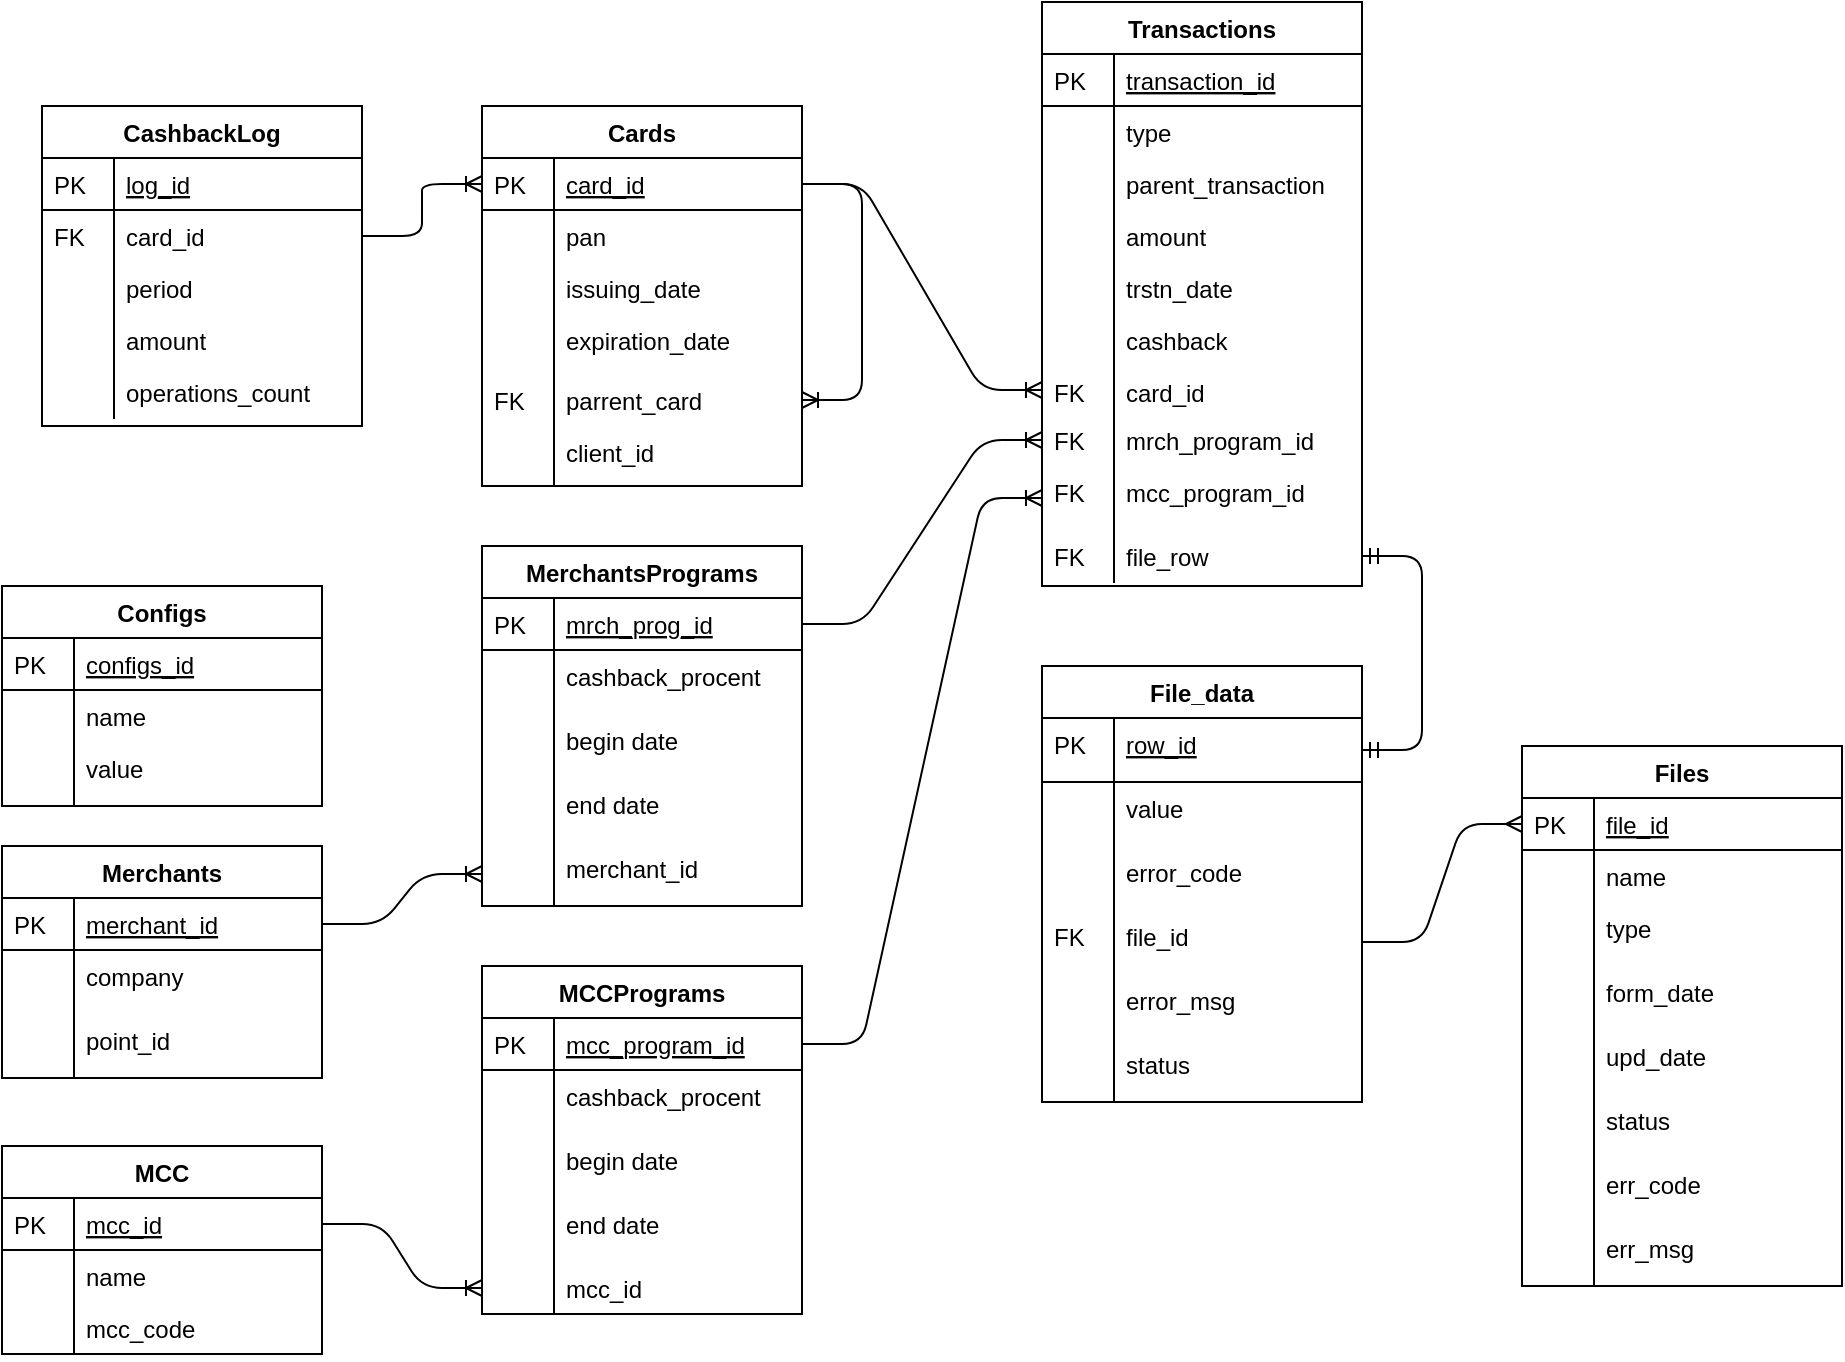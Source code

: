<mxfile version="12.6.5" type="device"><diagram id="C5RBs43oDa-KdzZeNtuy" name="Page-1"><mxGraphModel dx="868" dy="510" grid="1" gridSize="10" guides="1" tooltips="1" connect="1" arrows="1" fold="1" page="1" pageScale="1" pageWidth="827" pageHeight="1169" math="0" shadow="0"><root><mxCell id="WIyWlLk6GJQsqaUBKTNV-0"/><mxCell id="WIyWlLk6GJQsqaUBKTNV-1" parent="WIyWlLk6GJQsqaUBKTNV-0"/><mxCell id="gEONEo4v_R8GMFV86yRh-58" value="" style="edgeStyle=entityRelationEdgeStyle;fontSize=12;html=1;endArrow=ERoneToMany;exitX=1;exitY=0.5;exitDx=0;exitDy=0;entryX=0;entryY=0.5;entryDx=0;entryDy=0;" parent="WIyWlLk6GJQsqaUBKTNV-1" source="zkfFHV4jXpPFQw0GAbJ--57" target="gEONEo4v_R8GMFV86yRh-26" edge="1"><mxGeometry width="100" height="100" relative="1" as="geometry"><mxPoint x="570" y="620" as="sourcePoint"/><mxPoint x="610" y="460" as="targetPoint"/></mxGeometry></mxCell><mxCell id="gEONEo4v_R8GMFV86yRh-15" value="Transactions" style="swimlane;fontStyle=1;childLayout=stackLayout;horizontal=1;startSize=26;horizontalStack=0;resizeParent=1;resizeLast=0;collapsible=1;marginBottom=0;rounded=0;shadow=0;strokeWidth=1;" parent="WIyWlLk6GJQsqaUBKTNV-1" vertex="1"><mxGeometry x="520" y="188" width="160" height="292" as="geometry"><mxRectangle x="20" y="80" width="160" height="26" as="alternateBounds"/></mxGeometry></mxCell><mxCell id="gEONEo4v_R8GMFV86yRh-16" value="transaction_id" style="shape=partialRectangle;top=0;left=0;right=0;bottom=1;align=left;verticalAlign=top;fillColor=none;spacingLeft=40;spacingRight=4;overflow=hidden;rotatable=0;points=[[0,0.5],[1,0.5]];portConstraint=eastwest;dropTarget=0;rounded=0;shadow=0;strokeWidth=1;fontStyle=4" parent="gEONEo4v_R8GMFV86yRh-15" vertex="1"><mxGeometry y="26" width="160" height="26" as="geometry"/></mxCell><mxCell id="gEONEo4v_R8GMFV86yRh-17" value="PK" style="shape=partialRectangle;top=0;left=0;bottom=0;fillColor=none;align=left;verticalAlign=top;spacingLeft=4;spacingRight=4;overflow=hidden;rotatable=0;points=[];portConstraint=eastwest;part=1;" parent="gEONEo4v_R8GMFV86yRh-16" vertex="1" connectable="0"><mxGeometry width="36" height="26" as="geometry"/></mxCell><mxCell id="gEONEo4v_R8GMFV86yRh-20" value="type" style="shape=partialRectangle;top=0;left=0;right=0;bottom=0;align=left;verticalAlign=top;fillColor=none;spacingLeft=40;spacingRight=4;overflow=hidden;rotatable=0;points=[[0,0.5],[1,0.5]];portConstraint=eastwest;dropTarget=0;rounded=0;shadow=0;strokeWidth=1;" parent="gEONEo4v_R8GMFV86yRh-15" vertex="1"><mxGeometry y="52" width="160" height="26" as="geometry"/></mxCell><mxCell id="gEONEo4v_R8GMFV86yRh-21" value="" style="shape=partialRectangle;top=0;left=0;bottom=0;fillColor=none;align=left;verticalAlign=top;spacingLeft=4;spacingRight=4;overflow=hidden;rotatable=0;points=[];portConstraint=eastwest;part=1;" parent="gEONEo4v_R8GMFV86yRh-20" vertex="1" connectable="0"><mxGeometry width="36" height="26" as="geometry"/></mxCell><mxCell id="P6a0DR1xNU0cWW9KF5cL-7" value="parent_transaction" style="shape=partialRectangle;top=0;left=0;right=0;bottom=0;align=left;verticalAlign=top;fillColor=none;spacingLeft=40;spacingRight=4;overflow=hidden;rotatable=0;points=[[0,0.5],[1,0.5]];portConstraint=eastwest;dropTarget=0;rounded=0;shadow=0;strokeWidth=1;" parent="gEONEo4v_R8GMFV86yRh-15" vertex="1"><mxGeometry y="78" width="160" height="26" as="geometry"/></mxCell><mxCell id="P6a0DR1xNU0cWW9KF5cL-8" value="" style="shape=partialRectangle;top=0;left=0;bottom=0;fillColor=none;align=left;verticalAlign=top;spacingLeft=4;spacingRight=4;overflow=hidden;rotatable=0;points=[];portConstraint=eastwest;part=1;" parent="P6a0DR1xNU0cWW9KF5cL-7" vertex="1" connectable="0"><mxGeometry width="36" height="26" as="geometry"/></mxCell><mxCell id="P6a0DR1xNU0cWW9KF5cL-3" value="amount" style="shape=partialRectangle;top=0;left=0;right=0;bottom=0;align=left;verticalAlign=top;fillColor=none;spacingLeft=40;spacingRight=4;overflow=hidden;rotatable=0;points=[[0,0.5],[1,0.5]];portConstraint=eastwest;dropTarget=0;rounded=0;shadow=0;strokeWidth=1;" parent="gEONEo4v_R8GMFV86yRh-15" vertex="1"><mxGeometry y="104" width="160" height="26" as="geometry"/></mxCell><mxCell id="P6a0DR1xNU0cWW9KF5cL-4" value="" style="shape=partialRectangle;top=0;left=0;bottom=0;fillColor=none;align=left;verticalAlign=top;spacingLeft=4;spacingRight=4;overflow=hidden;rotatable=0;points=[];portConstraint=eastwest;part=1;" parent="P6a0DR1xNU0cWW9KF5cL-3" vertex="1" connectable="0"><mxGeometry width="36" height="26" as="geometry"/></mxCell><mxCell id="gEONEo4v_R8GMFV86yRh-24" value="trstn_date" style="shape=partialRectangle;top=0;left=0;right=0;bottom=0;align=left;verticalAlign=top;fillColor=none;spacingLeft=40;spacingRight=4;overflow=hidden;rotatable=0;points=[[0,0.5],[1,0.5]];portConstraint=eastwest;dropTarget=0;rounded=0;shadow=0;strokeWidth=1;" parent="gEONEo4v_R8GMFV86yRh-15" vertex="1"><mxGeometry y="130" width="160" height="26" as="geometry"/></mxCell><mxCell id="gEONEo4v_R8GMFV86yRh-25" value="" style="shape=partialRectangle;top=0;left=0;bottom=0;fillColor=none;align=left;verticalAlign=top;spacingLeft=4;spacingRight=4;overflow=hidden;rotatable=0;points=[];portConstraint=eastwest;part=1;" parent="gEONEo4v_R8GMFV86yRh-24" vertex="1" connectable="0"><mxGeometry width="36" height="26" as="geometry"/></mxCell><mxCell id="1_ylESjSprIr4D5cZhgV-0" value="cashback" style="shape=partialRectangle;top=0;left=0;right=0;bottom=0;align=left;verticalAlign=top;fillColor=none;spacingLeft=40;spacingRight=4;overflow=hidden;rotatable=0;points=[[0,0.5],[1,0.5]];portConstraint=eastwest;dropTarget=0;rounded=0;shadow=0;strokeWidth=1;" parent="gEONEo4v_R8GMFV86yRh-15" vertex="1"><mxGeometry y="156" width="160" height="26" as="geometry"/></mxCell><mxCell id="1_ylESjSprIr4D5cZhgV-1" value="" style="shape=partialRectangle;top=0;left=0;bottom=0;fillColor=none;align=left;verticalAlign=top;spacingLeft=4;spacingRight=4;overflow=hidden;rotatable=0;points=[];portConstraint=eastwest;part=1;" parent="1_ylESjSprIr4D5cZhgV-0" vertex="1" connectable="0"><mxGeometry width="36" height="26" as="geometry"/></mxCell><mxCell id="gEONEo4v_R8GMFV86yRh-26" value="card_id" style="shape=partialRectangle;top=0;left=0;right=0;bottom=0;align=left;verticalAlign=top;fillColor=none;spacingLeft=40;spacingRight=4;overflow=hidden;rotatable=0;points=[[0,0.5],[1,0.5]];portConstraint=eastwest;dropTarget=0;rounded=0;shadow=0;strokeWidth=1;" parent="gEONEo4v_R8GMFV86yRh-15" vertex="1"><mxGeometry y="182" width="160" height="24" as="geometry"/></mxCell><mxCell id="gEONEo4v_R8GMFV86yRh-27" value="FK" style="shape=partialRectangle;top=0;left=0;bottom=0;fillColor=none;align=left;verticalAlign=top;spacingLeft=4;spacingRight=4;overflow=hidden;rotatable=0;points=[];portConstraint=eastwest;part=1;" parent="gEONEo4v_R8GMFV86yRh-26" vertex="1" connectable="0"><mxGeometry width="36" height="24" as="geometry"/></mxCell><mxCell id="0Up27arB0vdvBi7z19CJ-59" value="mrch_program_id" style="shape=partialRectangle;top=0;left=0;right=0;bottom=0;align=left;verticalAlign=top;fillColor=none;spacingLeft=40;spacingRight=4;overflow=hidden;rotatable=0;points=[[0,0.5],[1,0.5]];portConstraint=eastwest;dropTarget=0;rounded=0;shadow=0;strokeWidth=1;" parent="gEONEo4v_R8GMFV86yRh-15" vertex="1"><mxGeometry y="206" width="160" height="26" as="geometry"/></mxCell><mxCell id="0Up27arB0vdvBi7z19CJ-60" value="FK" style="shape=partialRectangle;top=0;left=0;bottom=0;fillColor=none;align=left;verticalAlign=top;spacingLeft=4;spacingRight=4;overflow=hidden;rotatable=0;points=[];portConstraint=eastwest;part=1;" parent="0Up27arB0vdvBi7z19CJ-59" vertex="1" connectable="0"><mxGeometry width="36" height="26" as="geometry"/></mxCell><mxCell id="0Up27arB0vdvBi7z19CJ-61" value="mcc_program_id" style="shape=partialRectangle;top=0;left=0;right=0;bottom=0;align=left;verticalAlign=top;fillColor=none;spacingLeft=40;spacingRight=4;overflow=hidden;rotatable=0;points=[[0,0.5],[1,0.5]];portConstraint=eastwest;dropTarget=0;rounded=0;shadow=0;strokeWidth=1;" parent="gEONEo4v_R8GMFV86yRh-15" vertex="1"><mxGeometry y="232" width="160" height="32" as="geometry"/></mxCell><mxCell id="0Up27arB0vdvBi7z19CJ-62" value="FK" style="shape=partialRectangle;top=0;left=0;bottom=0;fillColor=none;align=left;verticalAlign=top;spacingLeft=4;spacingRight=4;overflow=hidden;rotatable=0;points=[];portConstraint=eastwest;part=1;" parent="0Up27arB0vdvBi7z19CJ-61" vertex="1" connectable="0"><mxGeometry width="36" height="32.0" as="geometry"/></mxCell><mxCell id="Ptuxsa6MDqTzqSJU3Ab3-44" value="file_row" style="shape=partialRectangle;top=0;left=0;right=0;bottom=0;align=left;verticalAlign=top;fillColor=none;spacingLeft=40;spacingRight=4;overflow=hidden;rotatable=0;points=[[0,0.5],[1,0.5]];portConstraint=eastwest;dropTarget=0;rounded=0;shadow=0;strokeWidth=1;" parent="gEONEo4v_R8GMFV86yRh-15" vertex="1"><mxGeometry y="264" width="160" height="26" as="geometry"/></mxCell><mxCell id="Ptuxsa6MDqTzqSJU3Ab3-45" value="FK" style="shape=partialRectangle;top=0;left=0;bottom=0;fillColor=none;align=left;verticalAlign=top;spacingLeft=4;spacingRight=4;overflow=hidden;rotatable=0;points=[];portConstraint=eastwest;part=1;" parent="Ptuxsa6MDqTzqSJU3Ab3-44" vertex="1" connectable="0"><mxGeometry width="36" height="26" as="geometry"/></mxCell><mxCell id="gEONEo4v_R8GMFV86yRh-69" value="" style="edgeStyle=entityRelationEdgeStyle;fontSize=12;html=1;endArrow=ERoneToMany;exitX=1;exitY=0.5;exitDx=0;exitDy=0;entryX=0;entryY=0.5;entryDx=0;entryDy=0;" parent="WIyWlLk6GJQsqaUBKTNV-1" source="gEONEo4v_R8GMFV86yRh-41" target="0Up27arB0vdvBi7z19CJ-59" edge="1"><mxGeometry width="100" height="100" relative="1" as="geometry"><mxPoint x="300" y="570" as="sourcePoint"/><mxPoint x="439" y="562" as="targetPoint"/></mxGeometry></mxCell><mxCell id="zkfFHV4jXpPFQw0GAbJ--56" value="Cards" style="swimlane;fontStyle=1;childLayout=stackLayout;horizontal=1;startSize=26;horizontalStack=0;resizeParent=1;resizeLast=0;collapsible=1;marginBottom=0;rounded=0;shadow=0;strokeWidth=1;" parent="WIyWlLk6GJQsqaUBKTNV-1" vertex="1"><mxGeometry x="240" y="240" width="160" height="190" as="geometry"><mxRectangle x="260" y="80" width="160" height="26" as="alternateBounds"/></mxGeometry></mxCell><mxCell id="zkfFHV4jXpPFQw0GAbJ--57" value="card_id" style="shape=partialRectangle;top=0;left=0;right=0;bottom=1;align=left;verticalAlign=top;fillColor=none;spacingLeft=40;spacingRight=4;overflow=hidden;rotatable=0;points=[[0,0.5],[1,0.5]];portConstraint=eastwest;dropTarget=0;rounded=0;shadow=0;strokeWidth=1;fontStyle=4" parent="zkfFHV4jXpPFQw0GAbJ--56" vertex="1"><mxGeometry y="26" width="160" height="26" as="geometry"/></mxCell><mxCell id="zkfFHV4jXpPFQw0GAbJ--58" value="PK" style="shape=partialRectangle;top=0;left=0;bottom=0;fillColor=none;align=left;verticalAlign=top;spacingLeft=4;spacingRight=4;overflow=hidden;rotatable=0;points=[];portConstraint=eastwest;part=1;" parent="zkfFHV4jXpPFQw0GAbJ--57" vertex="1" connectable="0"><mxGeometry width="36" height="26" as="geometry"/></mxCell><mxCell id="FwsT3WG1YBMy5_HU_AfK-5" value="pan" style="shape=partialRectangle;top=0;left=0;right=0;bottom=0;align=left;verticalAlign=top;fillColor=none;spacingLeft=40;spacingRight=4;overflow=hidden;rotatable=0;points=[[0,0.5],[1,0.5]];portConstraint=eastwest;dropTarget=0;rounded=0;shadow=0;strokeWidth=1;" parent="zkfFHV4jXpPFQw0GAbJ--56" vertex="1"><mxGeometry y="52" width="160" height="26" as="geometry"/></mxCell><mxCell id="FwsT3WG1YBMy5_HU_AfK-6" value="" style="shape=partialRectangle;top=0;left=0;bottom=0;fillColor=none;align=left;verticalAlign=top;spacingLeft=4;spacingRight=4;overflow=hidden;rotatable=0;points=[];portConstraint=eastwest;part=1;" parent="FwsT3WG1YBMy5_HU_AfK-5" vertex="1" connectable="0"><mxGeometry width="36" height="26" as="geometry"/></mxCell><mxCell id="zkfFHV4jXpPFQw0GAbJ--61" value="issuing_date" style="shape=partialRectangle;top=0;left=0;right=0;bottom=0;align=left;verticalAlign=top;fillColor=none;spacingLeft=40;spacingRight=4;overflow=hidden;rotatable=0;points=[[0,0.5],[1,0.5]];portConstraint=eastwest;dropTarget=0;rounded=0;shadow=0;strokeWidth=1;" parent="zkfFHV4jXpPFQw0GAbJ--56" vertex="1"><mxGeometry y="78" width="160" height="26" as="geometry"/></mxCell><mxCell id="zkfFHV4jXpPFQw0GAbJ--62" value="" style="shape=partialRectangle;top=0;left=0;bottom=0;fillColor=none;align=left;verticalAlign=top;spacingLeft=4;spacingRight=4;overflow=hidden;rotatable=0;points=[];portConstraint=eastwest;part=1;" parent="zkfFHV4jXpPFQw0GAbJ--61" vertex="1" connectable="0"><mxGeometry width="36" height="26" as="geometry"/></mxCell><mxCell id="gEONEo4v_R8GMFV86yRh-11" value="expiration_date" style="shape=partialRectangle;top=0;left=0;right=0;bottom=0;align=left;verticalAlign=top;fillColor=none;spacingLeft=40;spacingRight=4;overflow=hidden;rotatable=0;points=[[0,0.5],[1,0.5]];portConstraint=eastwest;dropTarget=0;rounded=0;shadow=0;strokeWidth=1;" parent="zkfFHV4jXpPFQw0GAbJ--56" vertex="1"><mxGeometry y="104" width="160" height="30" as="geometry"/></mxCell><mxCell id="gEONEo4v_R8GMFV86yRh-12" value="" style="shape=partialRectangle;top=0;left=0;bottom=0;fillColor=none;align=left;verticalAlign=top;spacingLeft=4;spacingRight=4;overflow=hidden;rotatable=0;points=[];portConstraint=eastwest;part=1;" parent="gEONEo4v_R8GMFV86yRh-11" vertex="1" connectable="0"><mxGeometry width="36" height="30.0" as="geometry"/></mxCell><mxCell id="gEONEo4v_R8GMFV86yRh-13" value="parrent_card" style="shape=partialRectangle;top=0;left=0;right=0;bottom=0;align=left;verticalAlign=top;fillColor=none;spacingLeft=40;spacingRight=4;overflow=hidden;rotatable=0;points=[[0,0.5],[1,0.5]];portConstraint=eastwest;dropTarget=0;rounded=0;shadow=0;strokeWidth=1;" parent="zkfFHV4jXpPFQw0GAbJ--56" vertex="1"><mxGeometry y="134" width="160" height="26" as="geometry"/></mxCell><mxCell id="gEONEo4v_R8GMFV86yRh-14" value="FK" style="shape=partialRectangle;top=0;left=0;bottom=0;fillColor=none;align=left;verticalAlign=top;spacingLeft=4;spacingRight=4;overflow=hidden;rotatable=0;points=[];portConstraint=eastwest;part=1;" parent="gEONEo4v_R8GMFV86yRh-13" vertex="1" connectable="0"><mxGeometry width="36" height="26" as="geometry"/></mxCell><mxCell id="0Up27arB0vdvBi7z19CJ-105" value="client_id" style="shape=partialRectangle;top=0;left=0;right=0;bottom=0;align=left;verticalAlign=top;fillColor=none;spacingLeft=40;spacingRight=4;overflow=hidden;rotatable=0;points=[[0,0.5],[1,0.5]];portConstraint=eastwest;dropTarget=0;rounded=0;shadow=0;strokeWidth=1;" parent="zkfFHV4jXpPFQw0GAbJ--56" vertex="1"><mxGeometry y="160" width="160" height="30" as="geometry"/></mxCell><mxCell id="0Up27arB0vdvBi7z19CJ-106" value="" style="shape=partialRectangle;top=0;left=0;bottom=0;fillColor=none;align=left;verticalAlign=top;spacingLeft=4;spacingRight=4;overflow=hidden;rotatable=0;points=[];portConstraint=eastwest;part=1;" parent="0Up27arB0vdvBi7z19CJ-105" vertex="1" connectable="0"><mxGeometry width="36" height="30.0" as="geometry"/></mxCell><mxCell id="HEpxrw1wHHlHv1Q20jTU-3" value="" style="edgeStyle=entityRelationEdgeStyle;fontSize=12;html=1;endArrow=ERoneToMany;exitX=1;exitY=0.5;exitDx=0;exitDy=0;" edge="1" parent="zkfFHV4jXpPFQw0GAbJ--56" source="zkfFHV4jXpPFQw0GAbJ--57" target="gEONEo4v_R8GMFV86yRh-13"><mxGeometry width="100" height="100" relative="1" as="geometry"><mxPoint x="170" y="82" as="sourcePoint"/><mxPoint x="160" y="175" as="targetPoint"/></mxGeometry></mxCell><mxCell id="gEONEo4v_R8GMFV86yRh-40" value="MerchantsPrograms" style="swimlane;fontStyle=1;childLayout=stackLayout;horizontal=1;startSize=26;horizontalStack=0;resizeParent=1;resizeLast=0;collapsible=1;marginBottom=0;rounded=0;shadow=0;strokeWidth=1;" parent="WIyWlLk6GJQsqaUBKTNV-1" vertex="1"><mxGeometry x="240" y="460" width="160" height="180" as="geometry"><mxRectangle x="260" y="80" width="160" height="26" as="alternateBounds"/></mxGeometry></mxCell><mxCell id="gEONEo4v_R8GMFV86yRh-41" value="mrch_prog_id" style="shape=partialRectangle;top=0;left=0;right=0;bottom=1;align=left;verticalAlign=top;fillColor=none;spacingLeft=40;spacingRight=4;overflow=hidden;rotatable=0;points=[[0,0.5],[1,0.5]];portConstraint=eastwest;dropTarget=0;rounded=0;shadow=0;strokeWidth=1;fontStyle=4" parent="gEONEo4v_R8GMFV86yRh-40" vertex="1"><mxGeometry y="26" width="160" height="26" as="geometry"/></mxCell><mxCell id="gEONEo4v_R8GMFV86yRh-42" value="PK" style="shape=partialRectangle;top=0;left=0;bottom=0;fillColor=none;align=left;verticalAlign=top;spacingLeft=4;spacingRight=4;overflow=hidden;rotatable=0;points=[];portConstraint=eastwest;part=1;" parent="gEONEo4v_R8GMFV86yRh-41" vertex="1" connectable="0"><mxGeometry width="36" height="26" as="geometry"/></mxCell><mxCell id="0Up27arB0vdvBi7z19CJ-11" value="cashback_procent" style="shape=partialRectangle;top=0;left=0;right=0;bottom=0;align=left;verticalAlign=top;fillColor=none;spacingLeft=40;spacingRight=4;overflow=hidden;rotatable=0;points=[[0,0.5],[1,0.5]];portConstraint=eastwest;dropTarget=0;rounded=0;shadow=0;strokeWidth=1;" parent="gEONEo4v_R8GMFV86yRh-40" vertex="1"><mxGeometry y="52" width="160" height="32" as="geometry"/></mxCell><mxCell id="0Up27arB0vdvBi7z19CJ-12" value="" style="shape=partialRectangle;top=0;left=0;bottom=0;fillColor=none;align=left;verticalAlign=top;spacingLeft=4;spacingRight=4;overflow=hidden;rotatable=0;points=[];portConstraint=eastwest;part=1;" parent="0Up27arB0vdvBi7z19CJ-11" vertex="1" connectable="0"><mxGeometry width="36" height="32.0" as="geometry"/></mxCell><mxCell id="0Up27arB0vdvBi7z19CJ-83" value="begin date" style="shape=partialRectangle;top=0;left=0;right=0;bottom=0;align=left;verticalAlign=top;fillColor=none;spacingLeft=40;spacingRight=4;overflow=hidden;rotatable=0;points=[[0,0.5],[1,0.5]];portConstraint=eastwest;dropTarget=0;rounded=0;shadow=0;strokeWidth=1;" parent="gEONEo4v_R8GMFV86yRh-40" vertex="1"><mxGeometry y="84" width="160" height="32" as="geometry"/></mxCell><mxCell id="0Up27arB0vdvBi7z19CJ-84" value="" style="shape=partialRectangle;top=0;left=0;bottom=0;fillColor=none;align=left;verticalAlign=top;spacingLeft=4;spacingRight=4;overflow=hidden;rotatable=0;points=[];portConstraint=eastwest;part=1;" parent="0Up27arB0vdvBi7z19CJ-83" vertex="1" connectable="0"><mxGeometry width="36" height="32" as="geometry"/></mxCell><mxCell id="0Up27arB0vdvBi7z19CJ-85" value="end date" style="shape=partialRectangle;top=0;left=0;right=0;bottom=0;align=left;verticalAlign=top;fillColor=none;spacingLeft=40;spacingRight=4;overflow=hidden;rotatable=0;points=[[0,0.5],[1,0.5]];portConstraint=eastwest;dropTarget=0;rounded=0;shadow=0;strokeWidth=1;" parent="gEONEo4v_R8GMFV86yRh-40" vertex="1"><mxGeometry y="116" width="160" height="32" as="geometry"/></mxCell><mxCell id="0Up27arB0vdvBi7z19CJ-86" value="" style="shape=partialRectangle;top=0;left=0;bottom=0;fillColor=none;align=left;verticalAlign=top;spacingLeft=4;spacingRight=4;overflow=hidden;rotatable=0;points=[];portConstraint=eastwest;part=1;" parent="0Up27arB0vdvBi7z19CJ-85" vertex="1" connectable="0"><mxGeometry width="36" height="32" as="geometry"/></mxCell><mxCell id="0Up27arB0vdvBi7z19CJ-124" value="merchant_id" style="shape=partialRectangle;top=0;left=0;right=0;bottom=0;align=left;verticalAlign=top;fillColor=none;spacingLeft=40;spacingRight=4;overflow=hidden;rotatable=0;points=[[0,0.5],[1,0.5]];portConstraint=eastwest;dropTarget=0;rounded=0;shadow=0;strokeWidth=1;" parent="gEONEo4v_R8GMFV86yRh-40" vertex="1"><mxGeometry y="148" width="160" height="32" as="geometry"/></mxCell><mxCell id="0Up27arB0vdvBi7z19CJ-125" value="" style="shape=partialRectangle;top=0;left=0;bottom=0;fillColor=none;align=left;verticalAlign=top;spacingLeft=4;spacingRight=4;overflow=hidden;rotatable=0;points=[];portConstraint=eastwest;part=1;" parent="0Up27arB0vdvBi7z19CJ-124" vertex="1" connectable="0"><mxGeometry width="36" height="32" as="geometry"/></mxCell><mxCell id="0Up27arB0vdvBi7z19CJ-13" value="Configs" style="swimlane;fontStyle=1;childLayout=stackLayout;horizontal=1;startSize=26;horizontalStack=0;resizeParent=1;resizeLast=0;collapsible=1;marginBottom=0;rounded=0;shadow=0;strokeWidth=1;" parent="WIyWlLk6GJQsqaUBKTNV-1" vertex="1"><mxGeometry y="480" width="160" height="110" as="geometry"><mxRectangle x="260" y="80" width="160" height="26" as="alternateBounds"/></mxGeometry></mxCell><mxCell id="0Up27arB0vdvBi7z19CJ-14" value="configs_id" style="shape=partialRectangle;top=0;left=0;right=0;bottom=1;align=left;verticalAlign=top;fillColor=none;spacingLeft=40;spacingRight=4;overflow=hidden;rotatable=0;points=[[0,0.5],[1,0.5]];portConstraint=eastwest;dropTarget=0;rounded=0;shadow=0;strokeWidth=1;fontStyle=4" parent="0Up27arB0vdvBi7z19CJ-13" vertex="1"><mxGeometry y="26" width="160" height="26" as="geometry"/></mxCell><mxCell id="0Up27arB0vdvBi7z19CJ-15" value="PK" style="shape=partialRectangle;top=0;left=0;bottom=0;fillColor=none;align=left;verticalAlign=top;spacingLeft=4;spacingRight=4;overflow=hidden;rotatable=0;points=[];portConstraint=eastwest;part=1;" parent="0Up27arB0vdvBi7z19CJ-14" vertex="1" connectable="0"><mxGeometry width="36" height="26" as="geometry"/></mxCell><mxCell id="0Up27arB0vdvBi7z19CJ-16" value="name" style="shape=partialRectangle;top=0;left=0;right=0;bottom=0;align=left;verticalAlign=top;fillColor=none;spacingLeft=40;spacingRight=4;overflow=hidden;rotatable=0;points=[[0,0.5],[1,0.5]];portConstraint=eastwest;dropTarget=0;rounded=0;shadow=0;strokeWidth=1;" parent="0Up27arB0vdvBi7z19CJ-13" vertex="1"><mxGeometry y="52" width="160" height="26" as="geometry"/></mxCell><mxCell id="0Up27arB0vdvBi7z19CJ-17" value="" style="shape=partialRectangle;top=0;left=0;bottom=0;fillColor=none;align=left;verticalAlign=top;spacingLeft=4;spacingRight=4;overflow=hidden;rotatable=0;points=[];portConstraint=eastwest;part=1;" parent="0Up27arB0vdvBi7z19CJ-16" vertex="1" connectable="0"><mxGeometry width="36" height="26" as="geometry"/></mxCell><mxCell id="0Up27arB0vdvBi7z19CJ-18" value="value" style="shape=partialRectangle;top=0;left=0;right=0;bottom=0;align=left;verticalAlign=top;fillColor=none;spacingLeft=40;spacingRight=4;overflow=hidden;rotatable=0;points=[[0,0.5],[1,0.5]];portConstraint=eastwest;dropTarget=0;rounded=0;shadow=0;strokeWidth=1;" parent="0Up27arB0vdvBi7z19CJ-13" vertex="1"><mxGeometry y="78" width="160" height="32" as="geometry"/></mxCell><mxCell id="0Up27arB0vdvBi7z19CJ-19" value="" style="shape=partialRectangle;top=0;left=0;bottom=0;fillColor=none;align=left;verticalAlign=top;spacingLeft=4;spacingRight=4;overflow=hidden;rotatable=0;points=[];portConstraint=eastwest;part=1;" parent="0Up27arB0vdvBi7z19CJ-18" vertex="1" connectable="0"><mxGeometry width="36" height="32.0" as="geometry"/></mxCell><mxCell id="0Up27arB0vdvBi7z19CJ-73" value="CashbackLog" style="swimlane;fontStyle=1;childLayout=stackLayout;horizontal=1;startSize=26;horizontalStack=0;resizeParent=1;resizeLast=0;collapsible=1;marginBottom=0;rounded=0;shadow=0;strokeWidth=1;" parent="WIyWlLk6GJQsqaUBKTNV-1" vertex="1"><mxGeometry x="20" y="240" width="160" height="160" as="geometry"><mxRectangle x="260" y="80" width="160" height="26" as="alternateBounds"/></mxGeometry></mxCell><mxCell id="0Up27arB0vdvBi7z19CJ-74" value="log_id" style="shape=partialRectangle;top=0;left=0;right=0;bottom=1;align=left;verticalAlign=top;fillColor=none;spacingLeft=40;spacingRight=4;overflow=hidden;rotatable=0;points=[[0,0.5],[1,0.5]];portConstraint=eastwest;dropTarget=0;rounded=0;shadow=0;strokeWidth=1;fontStyle=4" parent="0Up27arB0vdvBi7z19CJ-73" vertex="1"><mxGeometry y="26" width="160" height="26" as="geometry"/></mxCell><mxCell id="0Up27arB0vdvBi7z19CJ-75" value="PK" style="shape=partialRectangle;top=0;left=0;bottom=0;fillColor=none;align=left;verticalAlign=top;spacingLeft=4;spacingRight=4;overflow=hidden;rotatable=0;points=[];portConstraint=eastwest;part=1;" parent="0Up27arB0vdvBi7z19CJ-74" vertex="1" connectable="0"><mxGeometry width="36" height="26" as="geometry"/></mxCell><mxCell id="P6a0DR1xNU0cWW9KF5cL-18" value="card_id" style="shape=partialRectangle;top=0;left=0;right=0;bottom=0;align=left;verticalAlign=top;fillColor=none;spacingLeft=40;spacingRight=4;overflow=hidden;rotatable=0;points=[[0,0.5],[1,0.5]];portConstraint=eastwest;dropTarget=0;rounded=0;shadow=0;strokeWidth=1;" parent="0Up27arB0vdvBi7z19CJ-73" vertex="1"><mxGeometry y="52" width="160" height="26" as="geometry"/></mxCell><mxCell id="P6a0DR1xNU0cWW9KF5cL-19" value="FK" style="shape=partialRectangle;top=0;left=0;bottom=0;fillColor=none;align=left;verticalAlign=top;spacingLeft=4;spacingRight=4;overflow=hidden;rotatable=0;points=[];portConstraint=eastwest;part=1;" parent="P6a0DR1xNU0cWW9KF5cL-18" vertex="1" connectable="0"><mxGeometry width="36" height="26" as="geometry"/></mxCell><mxCell id="0Up27arB0vdvBi7z19CJ-109" value="period" style="shape=partialRectangle;top=0;left=0;right=0;bottom=0;align=left;verticalAlign=top;fillColor=none;spacingLeft=40;spacingRight=4;overflow=hidden;rotatable=0;points=[[0,0.5],[1,0.5]];portConstraint=eastwest;dropTarget=0;rounded=0;shadow=0;strokeWidth=1;" parent="0Up27arB0vdvBi7z19CJ-73" vertex="1"><mxGeometry y="78" width="160" height="26" as="geometry"/></mxCell><mxCell id="0Up27arB0vdvBi7z19CJ-110" value="" style="shape=partialRectangle;top=0;left=0;bottom=0;fillColor=none;align=left;verticalAlign=top;spacingLeft=4;spacingRight=4;overflow=hidden;rotatable=0;points=[];portConstraint=eastwest;part=1;" parent="0Up27arB0vdvBi7z19CJ-109" vertex="1" connectable="0"><mxGeometry width="36" height="26" as="geometry"/></mxCell><mxCell id="P6a0DR1xNU0cWW9KF5cL-1" value="amount" style="shape=partialRectangle;top=0;left=0;right=0;bottom=0;align=left;verticalAlign=top;fillColor=none;spacingLeft=40;spacingRight=4;overflow=hidden;rotatable=0;points=[[0,0.5],[1,0.5]];portConstraint=eastwest;dropTarget=0;rounded=0;shadow=0;strokeWidth=1;" parent="0Up27arB0vdvBi7z19CJ-73" vertex="1"><mxGeometry y="104" width="160" height="26" as="geometry"/></mxCell><mxCell id="P6a0DR1xNU0cWW9KF5cL-2" value="" style="shape=partialRectangle;top=0;left=0;bottom=0;fillColor=none;align=left;verticalAlign=top;spacingLeft=4;spacingRight=4;overflow=hidden;rotatable=0;points=[];portConstraint=eastwest;part=1;" parent="P6a0DR1xNU0cWW9KF5cL-1" vertex="1" connectable="0"><mxGeometry width="36" height="26" as="geometry"/></mxCell><mxCell id="P6a0DR1xNU0cWW9KF5cL-16" value="operations_count" style="shape=partialRectangle;top=0;left=0;right=0;bottom=0;align=left;verticalAlign=top;fillColor=none;spacingLeft=40;spacingRight=4;overflow=hidden;rotatable=0;points=[[0,0.5],[1,0.5]];portConstraint=eastwest;dropTarget=0;rounded=0;shadow=0;strokeWidth=1;" parent="0Up27arB0vdvBi7z19CJ-73" vertex="1"><mxGeometry y="130" width="160" height="26" as="geometry"/></mxCell><mxCell id="P6a0DR1xNU0cWW9KF5cL-17" value="" style="shape=partialRectangle;top=0;left=0;bottom=0;fillColor=none;align=left;verticalAlign=top;spacingLeft=4;spacingRight=4;overflow=hidden;rotatable=0;points=[];portConstraint=eastwest;part=1;" parent="P6a0DR1xNU0cWW9KF5cL-16" vertex="1" connectable="0"><mxGeometry width="36" height="26" as="geometry"/></mxCell><mxCell id="0Up27arB0vdvBi7z19CJ-87" value="Merchants" style="swimlane;fontStyle=1;childLayout=stackLayout;horizontal=1;startSize=26;horizontalStack=0;resizeParent=1;resizeLast=0;collapsible=1;marginBottom=0;rounded=0;shadow=0;strokeWidth=1;" parent="WIyWlLk6GJQsqaUBKTNV-1" vertex="1"><mxGeometry y="610" width="160" height="116" as="geometry"><mxRectangle x="260" y="80" width="160" height="26" as="alternateBounds"/></mxGeometry></mxCell><mxCell id="0Up27arB0vdvBi7z19CJ-88" value="merchant_id" style="shape=partialRectangle;top=0;left=0;right=0;bottom=1;align=left;verticalAlign=top;fillColor=none;spacingLeft=40;spacingRight=4;overflow=hidden;rotatable=0;points=[[0,0.5],[1,0.5]];portConstraint=eastwest;dropTarget=0;rounded=0;shadow=0;strokeWidth=1;fontStyle=4" parent="0Up27arB0vdvBi7z19CJ-87" vertex="1"><mxGeometry y="26" width="160" height="26" as="geometry"/></mxCell><mxCell id="0Up27arB0vdvBi7z19CJ-89" value="PK" style="shape=partialRectangle;top=0;left=0;bottom=0;fillColor=none;align=left;verticalAlign=top;spacingLeft=4;spacingRight=4;overflow=hidden;rotatable=0;points=[];portConstraint=eastwest;part=1;" parent="0Up27arB0vdvBi7z19CJ-88" vertex="1" connectable="0"><mxGeometry width="36" height="26" as="geometry"/></mxCell><mxCell id="0Up27arB0vdvBi7z19CJ-92" value="company" style="shape=partialRectangle;top=0;left=0;right=0;bottom=0;align=left;verticalAlign=top;fillColor=none;spacingLeft=40;spacingRight=4;overflow=hidden;rotatable=0;points=[[0,0.5],[1,0.5]];portConstraint=eastwest;dropTarget=0;rounded=0;shadow=0;strokeWidth=1;" parent="0Up27arB0vdvBi7z19CJ-87" vertex="1"><mxGeometry y="52" width="160" height="32" as="geometry"/></mxCell><mxCell id="0Up27arB0vdvBi7z19CJ-93" value="" style="shape=partialRectangle;top=0;left=0;bottom=0;fillColor=none;align=left;verticalAlign=top;spacingLeft=4;spacingRight=4;overflow=hidden;rotatable=0;points=[];portConstraint=eastwest;part=1;" parent="0Up27arB0vdvBi7z19CJ-92" vertex="1" connectable="0"><mxGeometry width="36" height="32.0" as="geometry"/></mxCell><mxCell id="Ptuxsa6MDqTzqSJU3Ab3-62" value="point_id" style="shape=partialRectangle;top=0;left=0;right=0;bottom=0;align=left;verticalAlign=top;fillColor=none;spacingLeft=40;spacingRight=4;overflow=hidden;rotatable=0;points=[[0,0.5],[1,0.5]];portConstraint=eastwest;dropTarget=0;rounded=0;shadow=0;strokeWidth=1;" parent="0Up27arB0vdvBi7z19CJ-87" vertex="1"><mxGeometry y="84" width="160" height="32" as="geometry"/></mxCell><mxCell id="Ptuxsa6MDqTzqSJU3Ab3-63" value="" style="shape=partialRectangle;top=0;left=0;bottom=0;fillColor=none;align=left;verticalAlign=top;spacingLeft=4;spacingRight=4;overflow=hidden;rotatable=0;points=[];portConstraint=eastwest;part=1;" parent="Ptuxsa6MDqTzqSJU3Ab3-62" vertex="1" connectable="0"><mxGeometry width="36" height="32.0" as="geometry"/></mxCell><mxCell id="0Up27arB0vdvBi7z19CJ-94" value="MCC" style="swimlane;fontStyle=1;childLayout=stackLayout;horizontal=1;startSize=26;horizontalStack=0;resizeParent=1;resizeLast=0;collapsible=1;marginBottom=0;rounded=0;shadow=0;strokeWidth=1;" parent="WIyWlLk6GJQsqaUBKTNV-1" vertex="1"><mxGeometry y="760" width="160" height="104" as="geometry"><mxRectangle x="260" y="80" width="160" height="26" as="alternateBounds"/></mxGeometry></mxCell><mxCell id="0Up27arB0vdvBi7z19CJ-95" value="mcc_id" style="shape=partialRectangle;top=0;left=0;right=0;bottom=1;align=left;verticalAlign=top;fillColor=none;spacingLeft=40;spacingRight=4;overflow=hidden;rotatable=0;points=[[0,0.5],[1,0.5]];portConstraint=eastwest;dropTarget=0;rounded=0;shadow=0;strokeWidth=1;fontStyle=4" parent="0Up27arB0vdvBi7z19CJ-94" vertex="1"><mxGeometry y="26" width="160" height="26" as="geometry"/></mxCell><mxCell id="0Up27arB0vdvBi7z19CJ-96" value="PK" style="shape=partialRectangle;top=0;left=0;bottom=0;fillColor=none;align=left;verticalAlign=top;spacingLeft=4;spacingRight=4;overflow=hidden;rotatable=0;points=[];portConstraint=eastwest;part=1;" parent="0Up27arB0vdvBi7z19CJ-95" vertex="1" connectable="0"><mxGeometry width="36" height="26" as="geometry"/></mxCell><mxCell id="0Up27arB0vdvBi7z19CJ-97" value="name" style="shape=partialRectangle;top=0;left=0;right=0;bottom=0;align=left;verticalAlign=top;fillColor=none;spacingLeft=40;spacingRight=4;overflow=hidden;rotatable=0;points=[[0,0.5],[1,0.5]];portConstraint=eastwest;dropTarget=0;rounded=0;shadow=0;strokeWidth=1;" parent="0Up27arB0vdvBi7z19CJ-94" vertex="1"><mxGeometry y="52" width="160" height="26" as="geometry"/></mxCell><mxCell id="0Up27arB0vdvBi7z19CJ-98" value="" style="shape=partialRectangle;top=0;left=0;bottom=0;fillColor=none;align=left;verticalAlign=top;spacingLeft=4;spacingRight=4;overflow=hidden;rotatable=0;points=[];portConstraint=eastwest;part=1;" parent="0Up27arB0vdvBi7z19CJ-97" vertex="1" connectable="0"><mxGeometry width="36" height="26" as="geometry"/></mxCell><mxCell id="Ptuxsa6MDqTzqSJU3Ab3-57" value="mcc_code" style="shape=partialRectangle;top=0;left=0;right=0;bottom=0;align=left;verticalAlign=top;fillColor=none;spacingLeft=40;spacingRight=4;overflow=hidden;rotatable=0;points=[[0,0.5],[1,0.5]];portConstraint=eastwest;dropTarget=0;rounded=0;shadow=0;strokeWidth=1;" parent="0Up27arB0vdvBi7z19CJ-94" vertex="1"><mxGeometry y="78" width="160" height="26" as="geometry"/></mxCell><mxCell id="Ptuxsa6MDqTzqSJU3Ab3-58" value="" style="shape=partialRectangle;top=0;left=0;bottom=0;fillColor=none;align=left;verticalAlign=top;spacingLeft=4;spacingRight=4;overflow=hidden;rotatable=0;points=[];portConstraint=eastwest;part=1;" parent="Ptuxsa6MDqTzqSJU3Ab3-57" vertex="1" connectable="0"><mxGeometry width="36" height="26" as="geometry"/></mxCell><mxCell id="0Up27arB0vdvBi7z19CJ-113" value="MCCPrograms" style="swimlane;fontStyle=1;childLayout=stackLayout;horizontal=1;startSize=26;horizontalStack=0;resizeParent=1;resizeLast=0;collapsible=1;marginBottom=0;rounded=0;shadow=0;strokeWidth=1;" parent="WIyWlLk6GJQsqaUBKTNV-1" vertex="1"><mxGeometry x="240" y="670" width="160" height="174" as="geometry"><mxRectangle x="260" y="80" width="160" height="26" as="alternateBounds"/></mxGeometry></mxCell><mxCell id="0Up27arB0vdvBi7z19CJ-114" value="mcc_program_id" style="shape=partialRectangle;top=0;left=0;right=0;bottom=1;align=left;verticalAlign=top;fillColor=none;spacingLeft=40;spacingRight=4;overflow=hidden;rotatable=0;points=[[0,0.5],[1,0.5]];portConstraint=eastwest;dropTarget=0;rounded=0;shadow=0;strokeWidth=1;fontStyle=4" parent="0Up27arB0vdvBi7z19CJ-113" vertex="1"><mxGeometry y="26" width="160" height="26" as="geometry"/></mxCell><mxCell id="0Up27arB0vdvBi7z19CJ-115" value="PK" style="shape=partialRectangle;top=0;left=0;bottom=0;fillColor=none;align=left;verticalAlign=top;spacingLeft=4;spacingRight=4;overflow=hidden;rotatable=0;points=[];portConstraint=eastwest;part=1;" parent="0Up27arB0vdvBi7z19CJ-114" vertex="1" connectable="0"><mxGeometry width="36" height="26" as="geometry"/></mxCell><mxCell id="0Up27arB0vdvBi7z19CJ-118" value="cashback_procent" style="shape=partialRectangle;top=0;left=0;right=0;bottom=0;align=left;verticalAlign=top;fillColor=none;spacingLeft=40;spacingRight=4;overflow=hidden;rotatable=0;points=[[0,0.5],[1,0.5]];portConstraint=eastwest;dropTarget=0;rounded=0;shadow=0;strokeWidth=1;" parent="0Up27arB0vdvBi7z19CJ-113" vertex="1"><mxGeometry y="52" width="160" height="32" as="geometry"/></mxCell><mxCell id="0Up27arB0vdvBi7z19CJ-119" value="" style="shape=partialRectangle;top=0;left=0;bottom=0;fillColor=none;align=left;verticalAlign=top;spacingLeft=4;spacingRight=4;overflow=hidden;rotatable=0;points=[];portConstraint=eastwest;part=1;" parent="0Up27arB0vdvBi7z19CJ-118" vertex="1" connectable="0"><mxGeometry width="36" height="32.0" as="geometry"/></mxCell><mxCell id="0Up27arB0vdvBi7z19CJ-120" value="begin date" style="shape=partialRectangle;top=0;left=0;right=0;bottom=0;align=left;verticalAlign=top;fillColor=none;spacingLeft=40;spacingRight=4;overflow=hidden;rotatable=0;points=[[0,0.5],[1,0.5]];portConstraint=eastwest;dropTarget=0;rounded=0;shadow=0;strokeWidth=1;" parent="0Up27arB0vdvBi7z19CJ-113" vertex="1"><mxGeometry y="84" width="160" height="32" as="geometry"/></mxCell><mxCell id="0Up27arB0vdvBi7z19CJ-121" value="" style="shape=partialRectangle;top=0;left=0;bottom=0;fillColor=none;align=left;verticalAlign=top;spacingLeft=4;spacingRight=4;overflow=hidden;rotatable=0;points=[];portConstraint=eastwest;part=1;" parent="0Up27arB0vdvBi7z19CJ-120" vertex="1" connectable="0"><mxGeometry width="36" height="32" as="geometry"/></mxCell><mxCell id="0Up27arB0vdvBi7z19CJ-122" value="end date" style="shape=partialRectangle;top=0;left=0;right=0;bottom=0;align=left;verticalAlign=top;fillColor=none;spacingLeft=40;spacingRight=4;overflow=hidden;rotatable=0;points=[[0,0.5],[1,0.5]];portConstraint=eastwest;dropTarget=0;rounded=0;shadow=0;strokeWidth=1;" parent="0Up27arB0vdvBi7z19CJ-113" vertex="1"><mxGeometry y="116" width="160" height="32" as="geometry"/></mxCell><mxCell id="0Up27arB0vdvBi7z19CJ-123" value="" style="shape=partialRectangle;top=0;left=0;bottom=0;fillColor=none;align=left;verticalAlign=top;spacingLeft=4;spacingRight=4;overflow=hidden;rotatable=0;points=[];portConstraint=eastwest;part=1;" parent="0Up27arB0vdvBi7z19CJ-122" vertex="1" connectable="0"><mxGeometry width="36" height="32" as="geometry"/></mxCell><mxCell id="0Up27arB0vdvBi7z19CJ-116" value="mcc_id" style="shape=partialRectangle;top=0;left=0;right=0;bottom=0;align=left;verticalAlign=top;fillColor=none;spacingLeft=40;spacingRight=4;overflow=hidden;rotatable=0;points=[[0,0.5],[1,0.5]];portConstraint=eastwest;dropTarget=0;rounded=0;shadow=0;strokeWidth=1;" parent="0Up27arB0vdvBi7z19CJ-113" vertex="1"><mxGeometry y="148" width="160" height="26" as="geometry"/></mxCell><mxCell id="0Up27arB0vdvBi7z19CJ-117" value="" style="shape=partialRectangle;top=0;left=0;bottom=0;fillColor=none;align=left;verticalAlign=top;spacingLeft=4;spacingRight=4;overflow=hidden;rotatable=0;points=[];portConstraint=eastwest;part=1;" parent="0Up27arB0vdvBi7z19CJ-116" vertex="1" connectable="0"><mxGeometry width="36" height="26" as="geometry"/></mxCell><mxCell id="0Up27arB0vdvBi7z19CJ-126" value="" style="edgeStyle=entityRelationEdgeStyle;fontSize=12;html=1;endArrow=ERoneToMany;exitX=1;exitY=0.5;exitDx=0;exitDy=0;entryX=0;entryY=0.5;entryDx=0;entryDy=0;" parent="WIyWlLk6GJQsqaUBKTNV-1" source="0Up27arB0vdvBi7z19CJ-114" target="0Up27arB0vdvBi7z19CJ-61" edge="1"><mxGeometry width="100" height="100" relative="1" as="geometry"><mxPoint x="370" y="543" as="sourcePoint"/><mxPoint x="450" y="525" as="targetPoint"/></mxGeometry></mxCell><mxCell id="P6a0DR1xNU0cWW9KF5cL-20" value="" style="edgeStyle=entityRelationEdgeStyle;fontSize=12;html=1;endArrow=ERoneToMany;entryX=0;entryY=0.5;entryDx=0;entryDy=0;exitX=1;exitY=0.5;exitDx=0;exitDy=0;" parent="WIyWlLk6GJQsqaUBKTNV-1" source="P6a0DR1xNU0cWW9KF5cL-18" target="zkfFHV4jXpPFQw0GAbJ--57" edge="1"><mxGeometry width="100" height="100" relative="1" as="geometry"><mxPoint x="150" y="190" as="sourcePoint"/><mxPoint x="200" y="274" as="targetPoint"/></mxGeometry></mxCell><mxCell id="Ptuxsa6MDqTzqSJU3Ab3-0" value="Files" style="swimlane;fontStyle=1;childLayout=stackLayout;horizontal=1;startSize=26;horizontalStack=0;resizeParent=1;resizeLast=0;collapsible=1;marginBottom=0;rounded=0;shadow=0;strokeWidth=1;" parent="WIyWlLk6GJQsqaUBKTNV-1" vertex="1"><mxGeometry x="760" y="560" width="160" height="270" as="geometry"><mxRectangle x="260" y="80" width="160" height="26" as="alternateBounds"/></mxGeometry></mxCell><mxCell id="Ptuxsa6MDqTzqSJU3Ab3-1" value="file_id" style="shape=partialRectangle;top=0;left=0;right=0;bottom=1;align=left;verticalAlign=top;fillColor=none;spacingLeft=40;spacingRight=4;overflow=hidden;rotatable=0;points=[[0,0.5],[1,0.5]];portConstraint=eastwest;dropTarget=0;rounded=0;shadow=0;strokeWidth=1;fontStyle=4" parent="Ptuxsa6MDqTzqSJU3Ab3-0" vertex="1"><mxGeometry y="26" width="160" height="26" as="geometry"/></mxCell><mxCell id="Ptuxsa6MDqTzqSJU3Ab3-2" value="PK" style="shape=partialRectangle;top=0;left=0;bottom=0;fillColor=none;align=left;verticalAlign=top;spacingLeft=4;spacingRight=4;overflow=hidden;rotatable=0;points=[];portConstraint=eastwest;part=1;" parent="Ptuxsa6MDqTzqSJU3Ab3-1" vertex="1" connectable="0"><mxGeometry width="36" height="26" as="geometry"/></mxCell><mxCell id="Ptuxsa6MDqTzqSJU3Ab3-3" value="name" style="shape=partialRectangle;top=0;left=0;right=0;bottom=0;align=left;verticalAlign=top;fillColor=none;spacingLeft=40;spacingRight=4;overflow=hidden;rotatable=0;points=[[0,0.5],[1,0.5]];portConstraint=eastwest;dropTarget=0;rounded=0;shadow=0;strokeWidth=1;" parent="Ptuxsa6MDqTzqSJU3Ab3-0" vertex="1"><mxGeometry y="52" width="160" height="26" as="geometry"/></mxCell><mxCell id="Ptuxsa6MDqTzqSJU3Ab3-4" value="" style="shape=partialRectangle;top=0;left=0;bottom=0;fillColor=none;align=left;verticalAlign=top;spacingLeft=4;spacingRight=4;overflow=hidden;rotatable=0;points=[];portConstraint=eastwest;part=1;" parent="Ptuxsa6MDqTzqSJU3Ab3-3" vertex="1" connectable="0"><mxGeometry width="36" height="26" as="geometry"/></mxCell><mxCell id="Ptuxsa6MDqTzqSJU3Ab3-5" value="type" style="shape=partialRectangle;top=0;left=0;right=0;bottom=0;align=left;verticalAlign=top;fillColor=none;spacingLeft=40;spacingRight=4;overflow=hidden;rotatable=0;points=[[0,0.5],[1,0.5]];portConstraint=eastwest;dropTarget=0;rounded=0;shadow=0;strokeWidth=1;" parent="Ptuxsa6MDqTzqSJU3Ab3-0" vertex="1"><mxGeometry y="78" width="160" height="32" as="geometry"/></mxCell><mxCell id="Ptuxsa6MDqTzqSJU3Ab3-6" value="" style="shape=partialRectangle;top=0;left=0;bottom=0;fillColor=none;align=left;verticalAlign=top;spacingLeft=4;spacingRight=4;overflow=hidden;rotatable=0;points=[];portConstraint=eastwest;part=1;" parent="Ptuxsa6MDqTzqSJU3Ab3-5" vertex="1" connectable="0"><mxGeometry width="36" height="32.0" as="geometry"/></mxCell><mxCell id="Ptuxsa6MDqTzqSJU3Ab3-18" value="form_date" style="shape=partialRectangle;top=0;left=0;right=0;bottom=0;align=left;verticalAlign=top;fillColor=none;spacingLeft=40;spacingRight=4;overflow=hidden;rotatable=0;points=[[0,0.5],[1,0.5]];portConstraint=eastwest;dropTarget=0;rounded=0;shadow=0;strokeWidth=1;" parent="Ptuxsa6MDqTzqSJU3Ab3-0" vertex="1"><mxGeometry y="110" width="160" height="32" as="geometry"/></mxCell><mxCell id="Ptuxsa6MDqTzqSJU3Ab3-19" value="" style="shape=partialRectangle;top=0;left=0;bottom=0;fillColor=none;align=left;verticalAlign=top;spacingLeft=4;spacingRight=4;overflow=hidden;rotatable=0;points=[];portConstraint=eastwest;part=1;" parent="Ptuxsa6MDqTzqSJU3Ab3-18" vertex="1" connectable="0"><mxGeometry width="36" height="32.0" as="geometry"/></mxCell><mxCell id="Ptuxsa6MDqTzqSJU3Ab3-40" value="upd_date" style="shape=partialRectangle;top=0;left=0;right=0;bottom=0;align=left;verticalAlign=top;fillColor=none;spacingLeft=40;spacingRight=4;overflow=hidden;rotatable=0;points=[[0,0.5],[1,0.5]];portConstraint=eastwest;dropTarget=0;rounded=0;shadow=0;strokeWidth=1;" parent="Ptuxsa6MDqTzqSJU3Ab3-0" vertex="1"><mxGeometry y="142" width="160" height="32" as="geometry"/></mxCell><mxCell id="Ptuxsa6MDqTzqSJU3Ab3-41" value="" style="shape=partialRectangle;top=0;left=0;bottom=0;fillColor=none;align=left;verticalAlign=top;spacingLeft=4;spacingRight=4;overflow=hidden;rotatable=0;points=[];portConstraint=eastwest;part=1;" parent="Ptuxsa6MDqTzqSJU3Ab3-40" vertex="1" connectable="0"><mxGeometry width="36" height="32.0" as="geometry"/></mxCell><mxCell id="Ptuxsa6MDqTzqSJU3Ab3-46" value="status" style="shape=partialRectangle;top=0;left=0;right=0;bottom=0;align=left;verticalAlign=top;fillColor=none;spacingLeft=40;spacingRight=4;overflow=hidden;rotatable=0;points=[[0,0.5],[1,0.5]];portConstraint=eastwest;dropTarget=0;rounded=0;shadow=0;strokeWidth=1;" parent="Ptuxsa6MDqTzqSJU3Ab3-0" vertex="1"><mxGeometry y="174" width="160" height="32" as="geometry"/></mxCell><mxCell id="Ptuxsa6MDqTzqSJU3Ab3-47" value="" style="shape=partialRectangle;top=0;left=0;bottom=0;fillColor=none;align=left;verticalAlign=top;spacingLeft=4;spacingRight=4;overflow=hidden;rotatable=0;points=[];portConstraint=eastwest;part=1;" parent="Ptuxsa6MDqTzqSJU3Ab3-46" vertex="1" connectable="0"><mxGeometry width="36" height="32.0" as="geometry"/></mxCell><mxCell id="Ptuxsa6MDqTzqSJU3Ab3-48" value="err_code" style="shape=partialRectangle;top=0;left=0;right=0;bottom=0;align=left;verticalAlign=top;fillColor=none;spacingLeft=40;spacingRight=4;overflow=hidden;rotatable=0;points=[[0,0.5],[1,0.5]];portConstraint=eastwest;dropTarget=0;rounded=0;shadow=0;strokeWidth=1;" parent="Ptuxsa6MDqTzqSJU3Ab3-0" vertex="1"><mxGeometry y="206" width="160" height="32" as="geometry"/></mxCell><mxCell id="Ptuxsa6MDqTzqSJU3Ab3-49" value="" style="shape=partialRectangle;top=0;left=0;bottom=0;fillColor=none;align=left;verticalAlign=top;spacingLeft=4;spacingRight=4;overflow=hidden;rotatable=0;points=[];portConstraint=eastwest;part=1;" parent="Ptuxsa6MDqTzqSJU3Ab3-48" vertex="1" connectable="0"><mxGeometry width="36" height="32.0" as="geometry"/></mxCell><mxCell id="Ptuxsa6MDqTzqSJU3Ab3-50" value="err_msg" style="shape=partialRectangle;top=0;left=0;right=0;bottom=0;align=left;verticalAlign=top;fillColor=none;spacingLeft=40;spacingRight=4;overflow=hidden;rotatable=0;points=[[0,0.5],[1,0.5]];portConstraint=eastwest;dropTarget=0;rounded=0;shadow=0;strokeWidth=1;" parent="Ptuxsa6MDqTzqSJU3Ab3-0" vertex="1"><mxGeometry y="238" width="160" height="32" as="geometry"/></mxCell><mxCell id="Ptuxsa6MDqTzqSJU3Ab3-51" value="" style="shape=partialRectangle;top=0;left=0;bottom=0;fillColor=none;align=left;verticalAlign=top;spacingLeft=4;spacingRight=4;overflow=hidden;rotatable=0;points=[];portConstraint=eastwest;part=1;" parent="Ptuxsa6MDqTzqSJU3Ab3-50" vertex="1" connectable="0"><mxGeometry width="36" height="32.0" as="geometry"/></mxCell><mxCell id="Ptuxsa6MDqTzqSJU3Ab3-7" value="File_data" style="swimlane;fontStyle=1;childLayout=stackLayout;horizontal=1;startSize=26;horizontalStack=0;resizeParent=1;resizeLast=0;collapsible=1;marginBottom=0;rounded=0;shadow=0;strokeWidth=1;" parent="WIyWlLk6GJQsqaUBKTNV-1" vertex="1"><mxGeometry x="520" y="520" width="160" height="218" as="geometry"><mxRectangle x="260" y="80" width="160" height="26" as="alternateBounds"/></mxGeometry></mxCell><mxCell id="Ptuxsa6MDqTzqSJU3Ab3-8" value="row_id&#10;" style="shape=partialRectangle;top=0;left=0;right=0;bottom=1;align=left;verticalAlign=top;fillColor=none;spacingLeft=40;spacingRight=4;overflow=hidden;rotatable=0;points=[[0,0.5],[1,0.5]];portConstraint=eastwest;dropTarget=0;rounded=0;shadow=0;strokeWidth=1;fontStyle=4" parent="Ptuxsa6MDqTzqSJU3Ab3-7" vertex="1"><mxGeometry y="26" width="160" height="32" as="geometry"/></mxCell><mxCell id="Ptuxsa6MDqTzqSJU3Ab3-9" value="PK" style="shape=partialRectangle;top=0;left=0;bottom=0;fillColor=none;align=left;verticalAlign=top;spacingLeft=4;spacingRight=4;overflow=hidden;rotatable=0;points=[];portConstraint=eastwest;part=1;" parent="Ptuxsa6MDqTzqSJU3Ab3-8" vertex="1" connectable="0"><mxGeometry width="36" height="32" as="geometry"/></mxCell><mxCell id="Ptuxsa6MDqTzqSJU3Ab3-12" value="value" style="shape=partialRectangle;top=0;left=0;right=0;bottom=0;align=left;verticalAlign=top;fillColor=none;spacingLeft=40;spacingRight=4;overflow=hidden;rotatable=0;points=[[0,0.5],[1,0.5]];portConstraint=eastwest;dropTarget=0;rounded=0;shadow=0;strokeWidth=1;" parent="Ptuxsa6MDqTzqSJU3Ab3-7" vertex="1"><mxGeometry y="58" width="160" height="32" as="geometry"/></mxCell><mxCell id="Ptuxsa6MDqTzqSJU3Ab3-13" value="" style="shape=partialRectangle;top=0;left=0;bottom=0;fillColor=none;align=left;verticalAlign=top;spacingLeft=4;spacingRight=4;overflow=hidden;rotatable=0;points=[];portConstraint=eastwest;part=1;" parent="Ptuxsa6MDqTzqSJU3Ab3-12" vertex="1" connectable="0"><mxGeometry width="36" height="32.0" as="geometry"/></mxCell><mxCell id="Ptuxsa6MDqTzqSJU3Ab3-23" value="error_code" style="shape=partialRectangle;top=0;left=0;right=0;bottom=0;align=left;verticalAlign=top;fillColor=none;spacingLeft=40;spacingRight=4;overflow=hidden;rotatable=0;points=[[0,0.5],[1,0.5]];portConstraint=eastwest;dropTarget=0;rounded=0;shadow=0;strokeWidth=1;" parent="Ptuxsa6MDqTzqSJU3Ab3-7" vertex="1"><mxGeometry y="90" width="160" height="32" as="geometry"/></mxCell><mxCell id="Ptuxsa6MDqTzqSJU3Ab3-24" value="" style="shape=partialRectangle;top=0;left=0;bottom=0;fillColor=none;align=left;verticalAlign=top;spacingLeft=4;spacingRight=4;overflow=hidden;rotatable=0;points=[];portConstraint=eastwest;part=1;" parent="Ptuxsa6MDqTzqSJU3Ab3-23" vertex="1" connectable="0"><mxGeometry width="36" height="32.0" as="geometry"/></mxCell><mxCell id="Ptuxsa6MDqTzqSJU3Ab3-20" value="file_id" style="shape=partialRectangle;top=0;left=0;right=0;bottom=0;align=left;verticalAlign=top;fillColor=none;spacingLeft=40;spacingRight=4;overflow=hidden;rotatable=0;points=[[0,0.5],[1,0.5]];portConstraint=eastwest;dropTarget=0;rounded=0;shadow=0;strokeWidth=1;" parent="Ptuxsa6MDqTzqSJU3Ab3-7" vertex="1"><mxGeometry y="122" width="160" height="32" as="geometry"/></mxCell><mxCell id="Ptuxsa6MDqTzqSJU3Ab3-21" value="FK" style="shape=partialRectangle;top=0;left=0;bottom=0;fillColor=none;align=left;verticalAlign=top;spacingLeft=4;spacingRight=4;overflow=hidden;rotatable=0;points=[];portConstraint=eastwest;part=1;" parent="Ptuxsa6MDqTzqSJU3Ab3-20" vertex="1" connectable="0"><mxGeometry width="36" height="32.0" as="geometry"/></mxCell><mxCell id="Ptuxsa6MDqTzqSJU3Ab3-36" value="error_msg" style="shape=partialRectangle;top=0;left=0;right=0;bottom=0;align=left;verticalAlign=top;fillColor=none;spacingLeft=40;spacingRight=4;overflow=hidden;rotatable=0;points=[[0,0.5],[1,0.5]];portConstraint=eastwest;dropTarget=0;rounded=0;shadow=0;strokeWidth=1;" parent="Ptuxsa6MDqTzqSJU3Ab3-7" vertex="1"><mxGeometry y="154" width="160" height="32" as="geometry"/></mxCell><mxCell id="Ptuxsa6MDqTzqSJU3Ab3-37" value="" style="shape=partialRectangle;top=0;left=0;bottom=0;fillColor=none;align=left;verticalAlign=top;spacingLeft=4;spacingRight=4;overflow=hidden;rotatable=0;points=[];portConstraint=eastwest;part=1;" parent="Ptuxsa6MDqTzqSJU3Ab3-36" vertex="1" connectable="0"><mxGeometry width="36" height="32.0" as="geometry"/></mxCell><mxCell id="Ptuxsa6MDqTzqSJU3Ab3-42" value="status" style="shape=partialRectangle;top=0;left=0;right=0;bottom=0;align=left;verticalAlign=top;fillColor=none;spacingLeft=40;spacingRight=4;overflow=hidden;rotatable=0;points=[[0,0.5],[1,0.5]];portConstraint=eastwest;dropTarget=0;rounded=0;shadow=0;strokeWidth=1;" parent="Ptuxsa6MDqTzqSJU3Ab3-7" vertex="1"><mxGeometry y="186" width="160" height="32" as="geometry"/></mxCell><mxCell id="Ptuxsa6MDqTzqSJU3Ab3-43" value="" style="shape=partialRectangle;top=0;left=0;bottom=0;fillColor=none;align=left;verticalAlign=top;spacingLeft=4;spacingRight=4;overflow=hidden;rotatable=0;points=[];portConstraint=eastwest;part=1;" parent="Ptuxsa6MDqTzqSJU3Ab3-42" vertex="1" connectable="0"><mxGeometry width="36" height="32.0" as="geometry"/></mxCell><mxCell id="Ptuxsa6MDqTzqSJU3Ab3-54" value="" style="edgeStyle=entityRelationEdgeStyle;fontSize=12;html=1;endArrow=ERmandOne;startArrow=ERmandOne;exitX=1;exitY=0.5;exitDx=0;exitDy=0;" parent="WIyWlLk6GJQsqaUBKTNV-1" source="Ptuxsa6MDqTzqSJU3Ab3-8" target="Ptuxsa6MDqTzqSJU3Ab3-44" edge="1"><mxGeometry width="100" height="100" relative="1" as="geometry"><mxPoint x="770" y="420" as="sourcePoint"/><mxPoint x="470" y="440" as="targetPoint"/></mxGeometry></mxCell><mxCell id="Ptuxsa6MDqTzqSJU3Ab3-56" value="" style="edgeStyle=entityRelationEdgeStyle;fontSize=12;html=1;endArrow=ERmany;entryX=0;entryY=0.5;entryDx=0;entryDy=0;exitX=1;exitY=0.5;exitDx=0;exitDy=0;" parent="WIyWlLk6GJQsqaUBKTNV-1" source="Ptuxsa6MDqTzqSJU3Ab3-20" target="Ptuxsa6MDqTzqSJU3Ab3-1" edge="1"><mxGeometry width="100" height="100" relative="1" as="geometry"><mxPoint x="630" y="910" as="sourcePoint"/><mxPoint x="730" y="810" as="targetPoint"/></mxGeometry></mxCell><mxCell id="Ptuxsa6MDqTzqSJU3Ab3-59" value="" style="edgeStyle=entityRelationEdgeStyle;fontSize=12;html=1;endArrow=ERoneToMany;entryX=0;entryY=0.5;entryDx=0;entryDy=0;exitX=1;exitY=0.5;exitDx=0;exitDy=0;" parent="WIyWlLk6GJQsqaUBKTNV-1" source="0Up27arB0vdvBi7z19CJ-88" target="0Up27arB0vdvBi7z19CJ-124" edge="1"><mxGeometry width="100" height="100" relative="1" as="geometry"><mxPoint x="190" y="650" as="sourcePoint"/><mxPoint x="270" y="580" as="targetPoint"/></mxGeometry></mxCell><mxCell id="Ptuxsa6MDqTzqSJU3Ab3-60" value="" style="edgeStyle=entityRelationEdgeStyle;fontSize=12;html=1;endArrow=ERoneToMany;entryX=0;entryY=0.5;entryDx=0;entryDy=0;exitX=1;exitY=0.5;exitDx=0;exitDy=0;" parent="WIyWlLk6GJQsqaUBKTNV-1" source="0Up27arB0vdvBi7z19CJ-95" target="0Up27arB0vdvBi7z19CJ-116" edge="1"><mxGeometry width="100" height="100" relative="1" as="geometry"><mxPoint x="150" y="855" as="sourcePoint"/><mxPoint x="230" y="830" as="targetPoint"/></mxGeometry></mxCell></root></mxGraphModel></diagram></mxfile>